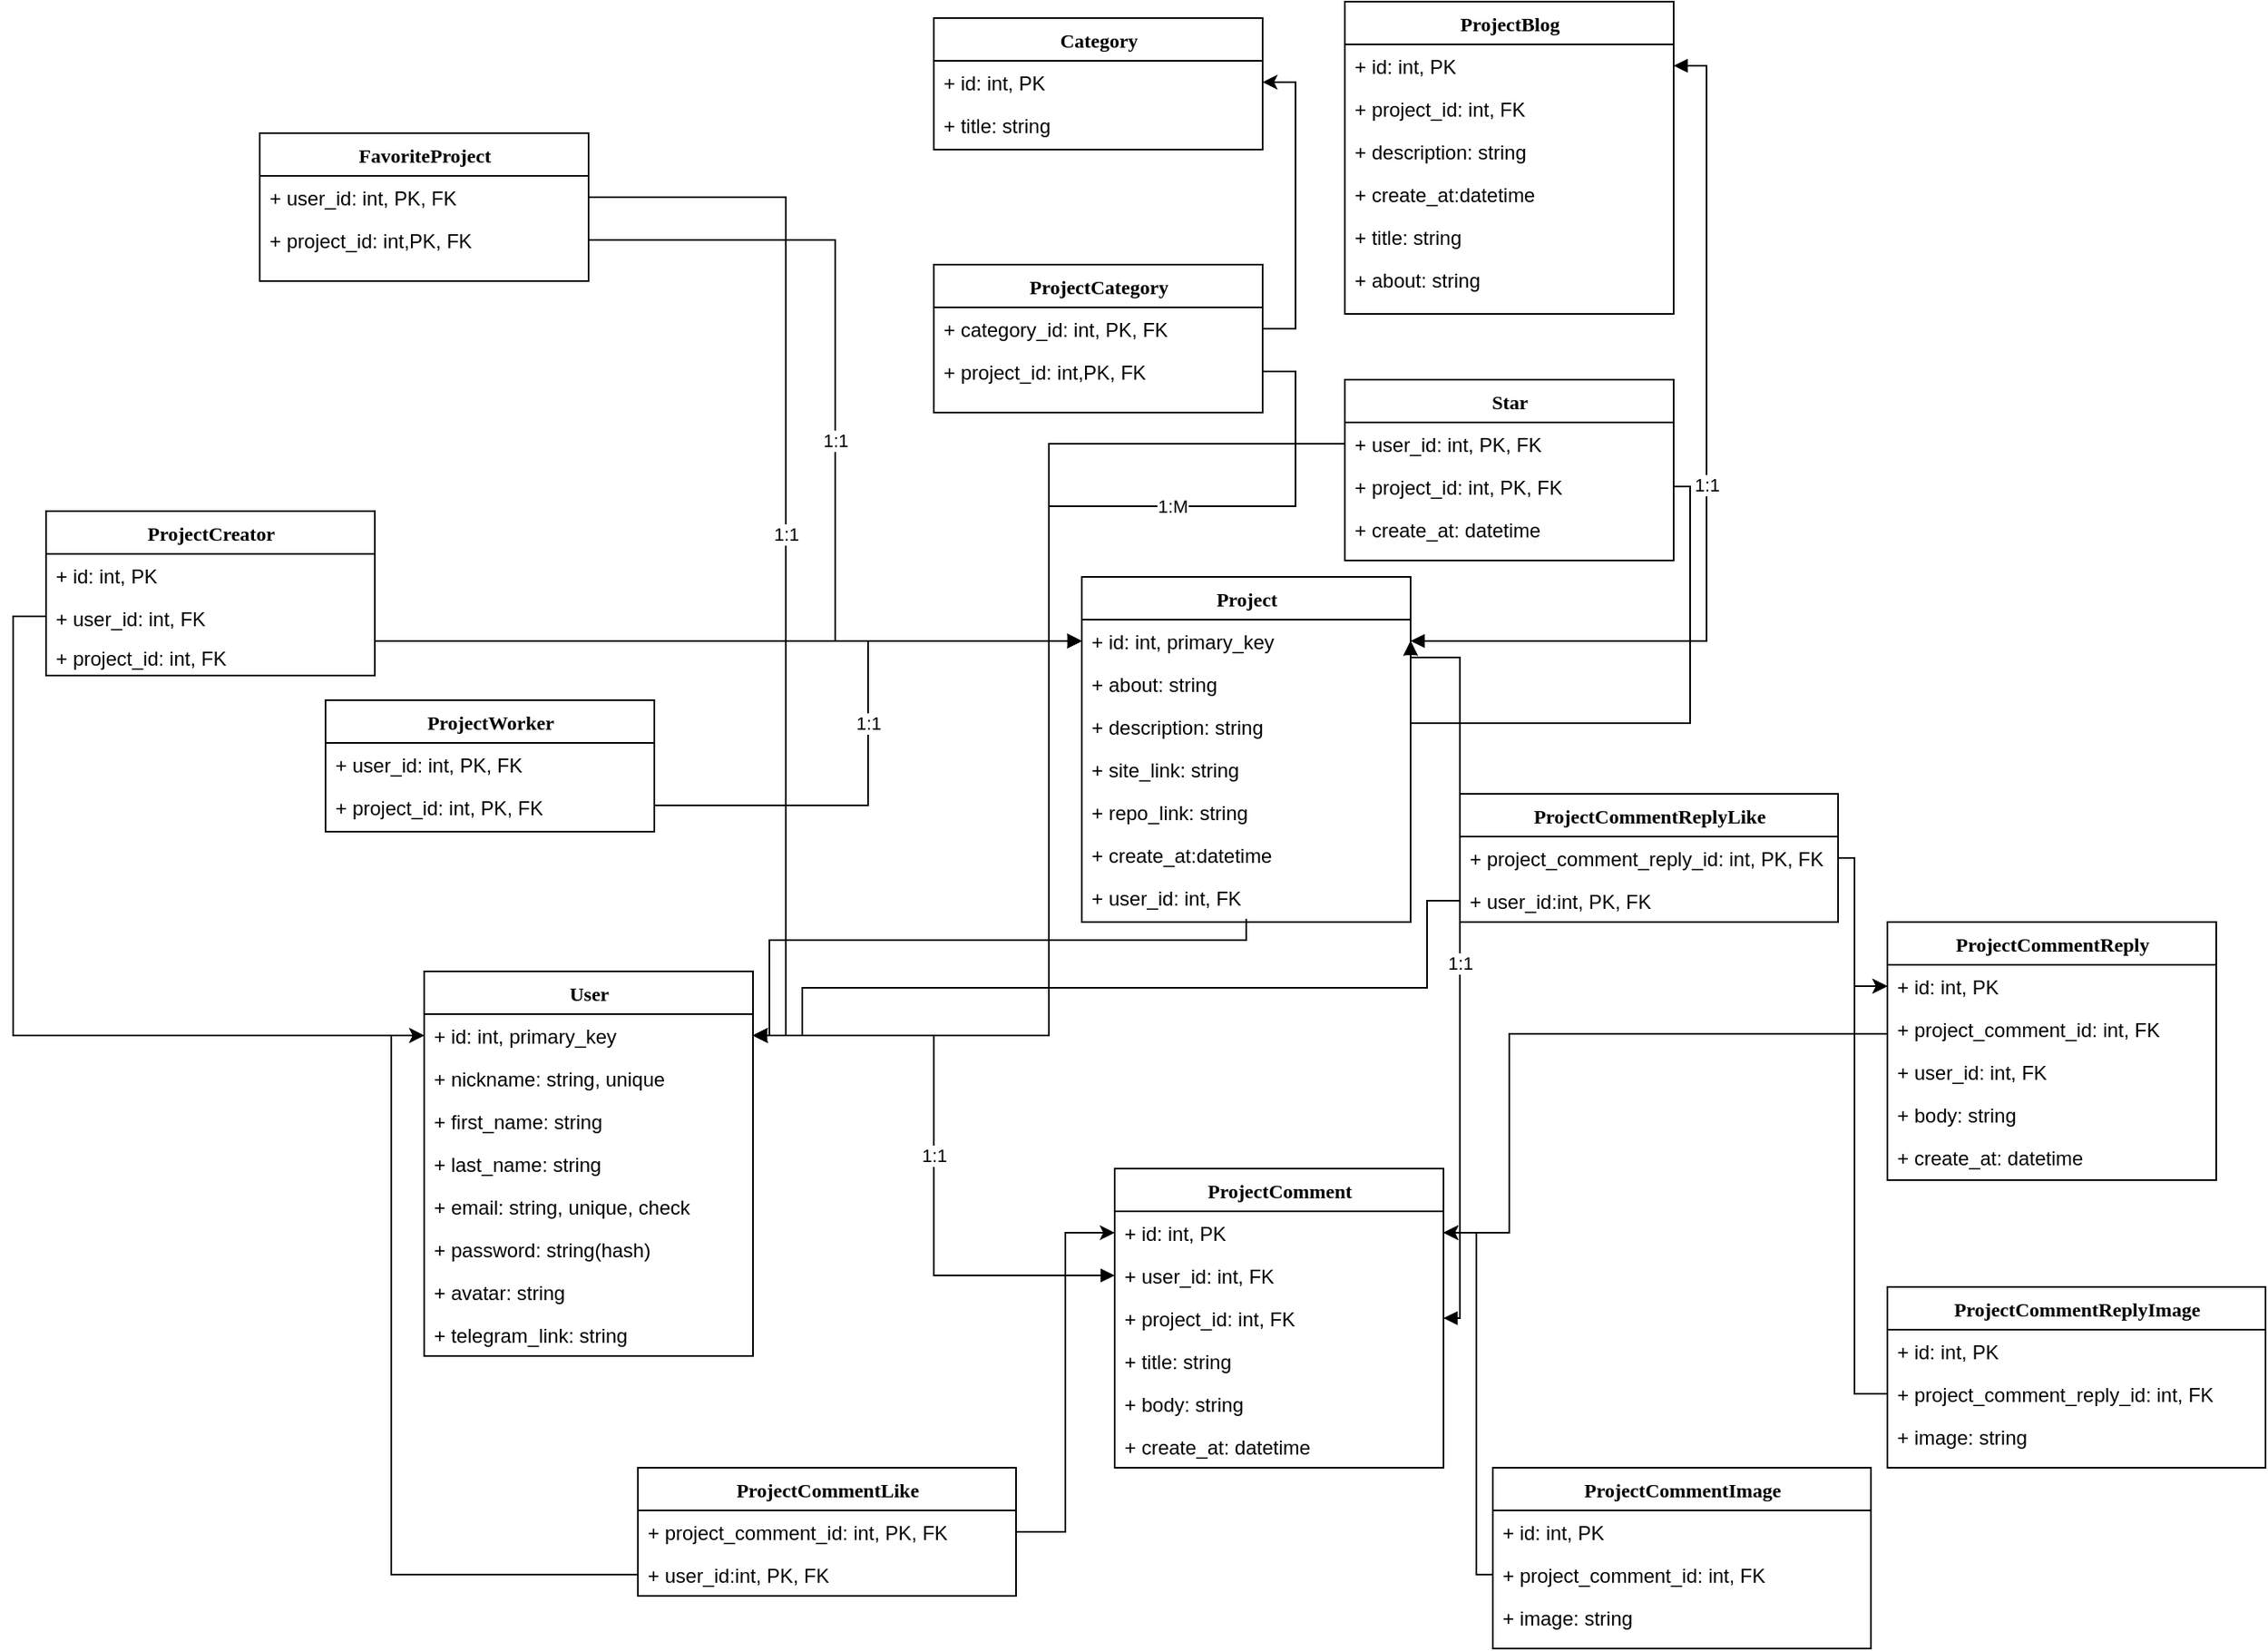 <mxfile version="14.8.2" type="device"><diagram name="Page-1" id="9f46799a-70d6-7492-0946-bef42562c5a5"><mxGraphModel dx="1398" dy="1524" grid="1" gridSize="10" guides="1" tooltips="1" connect="1" arrows="1" fold="1" page="1" pageScale="1" pageWidth="1100" pageHeight="850" background="none" math="0" shadow="0"><root><mxCell id="0"/><mxCell id="1" parent="0"/><mxCell id="78961159f06e98e8-17" value="User&lt;br&gt;" style="swimlane;html=1;fontStyle=1;align=center;verticalAlign=top;childLayout=stackLayout;horizontal=1;startSize=26;horizontalStack=0;resizeParent=1;resizeLast=0;collapsible=1;marginBottom=0;swimlaneFillColor=#ffffff;rounded=0;shadow=0;comic=0;labelBackgroundColor=none;strokeWidth=1;fillColor=none;fontFamily=Verdana;fontSize=12" parent="1" vertex="1"><mxGeometry x="350" y="270" width="200" height="234" as="geometry"/></mxCell><mxCell id="78961159f06e98e8-21" value="+ id: int, primary_key" style="text;html=1;strokeColor=none;fillColor=none;align=left;verticalAlign=top;spacingLeft=4;spacingRight=4;whiteSpace=wrap;overflow=hidden;rotatable=0;points=[[0,0.5],[1,0.5]];portConstraint=eastwest;" parent="78961159f06e98e8-17" vertex="1"><mxGeometry y="26" width="200" height="26" as="geometry"/></mxCell><mxCell id="78961159f06e98e8-23" value="+ nickname: string, unique" style="text;html=1;strokeColor=none;fillColor=none;align=left;verticalAlign=top;spacingLeft=4;spacingRight=4;whiteSpace=wrap;overflow=hidden;rotatable=0;points=[[0,0.5],[1,0.5]];portConstraint=eastwest;" parent="78961159f06e98e8-17" vertex="1"><mxGeometry y="52" width="200" height="26" as="geometry"/></mxCell><mxCell id="78961159f06e98e8-25" value="+ first_name: string" style="text;html=1;strokeColor=none;fillColor=none;align=left;verticalAlign=top;spacingLeft=4;spacingRight=4;whiteSpace=wrap;overflow=hidden;rotatable=0;points=[[0,0.5],[1,0.5]];portConstraint=eastwest;" parent="78961159f06e98e8-17" vertex="1"><mxGeometry y="78" width="200" height="26" as="geometry"/></mxCell><mxCell id="78961159f06e98e8-26" value="+ last_name: string" style="text;html=1;strokeColor=none;fillColor=none;align=left;verticalAlign=top;spacingLeft=4;spacingRight=4;whiteSpace=wrap;overflow=hidden;rotatable=0;points=[[0,0.5],[1,0.5]];portConstraint=eastwest;" parent="78961159f06e98e8-17" vertex="1"><mxGeometry y="104" width="200" height="26" as="geometry"/></mxCell><mxCell id="78961159f06e98e8-24" value="+ email: string, unique, check" style="text;html=1;strokeColor=none;fillColor=none;align=left;verticalAlign=top;spacingLeft=4;spacingRight=4;whiteSpace=wrap;overflow=hidden;rotatable=0;points=[[0,0.5],[1,0.5]];portConstraint=eastwest;" parent="78961159f06e98e8-17" vertex="1"><mxGeometry y="130" width="200" height="26" as="geometry"/></mxCell><mxCell id="Qa-GE9aKJH_OIS54Ft_t-2" value="+ password: string(hash)" style="text;html=1;strokeColor=none;fillColor=none;align=left;verticalAlign=top;spacingLeft=4;spacingRight=4;whiteSpace=wrap;overflow=hidden;rotatable=0;points=[[0,0.5],[1,0.5]];portConstraint=eastwest;" parent="78961159f06e98e8-17" vertex="1"><mxGeometry y="156" width="200" height="26" as="geometry"/></mxCell><mxCell id="Qa-GE9aKJH_OIS54Ft_t-4" value="+ avatar: string" style="text;html=1;strokeColor=none;fillColor=none;align=left;verticalAlign=top;spacingLeft=4;spacingRight=4;whiteSpace=wrap;overflow=hidden;rotatable=0;points=[[0,0.5],[1,0.5]];portConstraint=eastwest;" parent="78961159f06e98e8-17" vertex="1"><mxGeometry y="182" width="200" height="26" as="geometry"/></mxCell><mxCell id="yFgVtzUX4ZmtwdnF08Um-62" value="+ telegram_link: string" style="text;html=1;strokeColor=none;fillColor=none;align=left;verticalAlign=top;spacingLeft=4;spacingRight=4;whiteSpace=wrap;overflow=hidden;rotatable=0;points=[[0,0.5],[1,0.5]];portConstraint=eastwest;" vertex="1" parent="78961159f06e98e8-17"><mxGeometry y="208" width="200" height="26" as="geometry"/></mxCell><mxCell id="78961159f06e98e8-30" value="ProjectWorker" style="swimlane;html=1;fontStyle=1;align=center;verticalAlign=top;childLayout=stackLayout;horizontal=1;startSize=26;horizontalStack=0;resizeParent=1;resizeLast=0;collapsible=1;marginBottom=0;swimlaneFillColor=#ffffff;rounded=0;shadow=0;comic=0;labelBackgroundColor=none;strokeWidth=1;fillColor=none;fontFamily=Verdana;fontSize=12" parent="1" vertex="1"><mxGeometry x="290" y="105" width="200" height="80" as="geometry"/></mxCell><mxCell id="78961159f06e98e8-34" value="&lt;div&gt;+ user_id: int, PK, FK&lt;/div&gt;" style="text;html=1;strokeColor=none;fillColor=none;align=left;verticalAlign=top;spacingLeft=4;spacingRight=4;whiteSpace=wrap;overflow=hidden;rotatable=0;points=[[0,0.5],[1,0.5]];portConstraint=eastwest;" parent="78961159f06e98e8-30" vertex="1"><mxGeometry y="26" width="200" height="26" as="geometry"/></mxCell><mxCell id="78961159f06e98e8-32" value="+ project_id: int, PK, FK" style="text;html=1;strokeColor=none;fillColor=none;align=left;verticalAlign=top;spacingLeft=4;spacingRight=4;whiteSpace=wrap;overflow=hidden;rotatable=0;points=[[0,0.5],[1,0.5]];portConstraint=eastwest;" parent="78961159f06e98e8-30" vertex="1"><mxGeometry y="52" width="200" height="24" as="geometry"/></mxCell><mxCell id="78961159f06e98e8-43" value="Project" style="swimlane;html=1;fontStyle=1;align=center;verticalAlign=top;childLayout=stackLayout;horizontal=1;startSize=26;horizontalStack=0;resizeParent=1;resizeLast=0;collapsible=1;marginBottom=0;swimlaneFillColor=#ffffff;rounded=0;shadow=0;comic=0;labelBackgroundColor=none;strokeWidth=1;fillColor=none;fontFamily=Verdana;fontSize=12" parent="1" vertex="1"><mxGeometry x="750" y="30" width="200" height="210" as="geometry"/></mxCell><mxCell id="78961159f06e98e8-44" value="+ id: int, primary_key&lt;br&gt;" style="text;html=1;strokeColor=none;fillColor=none;align=left;verticalAlign=top;spacingLeft=4;spacingRight=4;whiteSpace=wrap;overflow=hidden;rotatable=0;points=[[0,0.5],[1,0.5]];portConstraint=eastwest;" parent="78961159f06e98e8-43" vertex="1"><mxGeometry y="26" width="200" height="26" as="geometry"/></mxCell><mxCell id="Qa-GE9aKJH_OIS54Ft_t-28" value="+ about: string" style="text;html=1;strokeColor=none;fillColor=none;align=left;verticalAlign=top;spacingLeft=4;spacingRight=4;whiteSpace=wrap;overflow=hidden;rotatable=0;points=[[0,0.5],[1,0.5]];portConstraint=eastwest;" parent="78961159f06e98e8-43" vertex="1"><mxGeometry y="52" width="200" height="26" as="geometry"/></mxCell><mxCell id="Qa-GE9aKJH_OIS54Ft_t-29" value="+ description: string" style="text;html=1;strokeColor=none;fillColor=none;align=left;verticalAlign=top;spacingLeft=4;spacingRight=4;whiteSpace=wrap;overflow=hidden;rotatable=0;points=[[0,0.5],[1,0.5]];portConstraint=eastwest;" parent="78961159f06e98e8-43" vertex="1"><mxGeometry y="78" width="200" height="26" as="geometry"/></mxCell><mxCell id="Qa-GE9aKJH_OIS54Ft_t-30" value="+ site_link: string" style="text;html=1;strokeColor=none;fillColor=none;align=left;verticalAlign=top;spacingLeft=4;spacingRight=4;whiteSpace=wrap;overflow=hidden;rotatable=0;points=[[0,0.5],[1,0.5]];portConstraint=eastwest;" parent="78961159f06e98e8-43" vertex="1"><mxGeometry y="104" width="200" height="26" as="geometry"/></mxCell><mxCell id="Qa-GE9aKJH_OIS54Ft_t-31" value="+ repo_link: string" style="text;html=1;strokeColor=none;fillColor=none;align=left;verticalAlign=top;spacingLeft=4;spacingRight=4;whiteSpace=wrap;overflow=hidden;rotatable=0;points=[[0,0.5],[1,0.5]];portConstraint=eastwest;" parent="78961159f06e98e8-43" vertex="1"><mxGeometry y="130" width="200" height="26" as="geometry"/></mxCell><mxCell id="yFgVtzUX4ZmtwdnF08Um-3" value="+ create_at:datetime" style="text;html=1;strokeColor=none;fillColor=none;align=left;verticalAlign=top;spacingLeft=4;spacingRight=4;whiteSpace=wrap;overflow=hidden;rotatable=0;points=[[0,0.5],[1,0.5]];portConstraint=eastwest;" vertex="1" parent="78961159f06e98e8-43"><mxGeometry y="156" width="200" height="26" as="geometry"/></mxCell><mxCell id="yFgVtzUX4ZmtwdnF08Um-54" value="+ user_id: int, FK" style="text;html=1;strokeColor=none;fillColor=none;align=left;verticalAlign=top;spacingLeft=4;spacingRight=4;whiteSpace=wrap;overflow=hidden;rotatable=0;points=[[0,0.5],[1,0.5]];portConstraint=eastwest;" vertex="1" parent="78961159f06e98e8-43"><mxGeometry y="182" width="200" height="26" as="geometry"/></mxCell><mxCell id="Qa-GE9aKJH_OIS54Ft_t-15" value="&lt;div&gt;1:1&lt;/div&gt;" style="edgeStyle=orthogonalEdgeStyle;rounded=0;orthogonalLoop=1;jettySize=auto;html=1;entryX=0;entryY=0.5;entryDx=0;entryDy=0;endArrow=block;endFill=1;" parent="1" source="78961159f06e98e8-32" target="78961159f06e98e8-44" edge="1"><mxGeometry relative="1" as="geometry"/></mxCell><mxCell id="Qa-GE9aKJH_OIS54Ft_t-22" value="ProjectCategory" style="swimlane;html=1;fontStyle=1;align=center;verticalAlign=top;childLayout=stackLayout;horizontal=1;startSize=26;horizontalStack=0;resizeParent=1;resizeLast=0;collapsible=1;marginBottom=0;swimlaneFillColor=#ffffff;rounded=0;shadow=0;comic=0;labelBackgroundColor=none;strokeWidth=1;fillColor=none;fontFamily=Verdana;fontSize=12" parent="1" vertex="1"><mxGeometry x="660" y="-160" width="200" height="90" as="geometry"/></mxCell><mxCell id="Qa-GE9aKJH_OIS54Ft_t-24" value="+ category_id: int, PK, FK" style="text;html=1;strokeColor=none;fillColor=none;align=left;verticalAlign=top;spacingLeft=4;spacingRight=4;whiteSpace=wrap;overflow=hidden;rotatable=0;points=[[0,0.5],[1,0.5]];portConstraint=eastwest;" parent="Qa-GE9aKJH_OIS54Ft_t-22" vertex="1"><mxGeometry y="26" width="200" height="26" as="geometry"/></mxCell><mxCell id="Qa-GE9aKJH_OIS54Ft_t-25" value="+ project_id: int,PK, FK" style="text;html=1;strokeColor=none;fillColor=none;align=left;verticalAlign=top;spacingLeft=4;spacingRight=4;whiteSpace=wrap;overflow=hidden;rotatable=0;points=[[0,0.5],[1,0.5]];portConstraint=eastwest;" parent="Qa-GE9aKJH_OIS54Ft_t-22" vertex="1"><mxGeometry y="52" width="200" height="26" as="geometry"/></mxCell><mxCell id="Qa-GE9aKJH_OIS54Ft_t-27" value="1:M" style="edgeStyle=orthogonalEdgeStyle;rounded=0;orthogonalLoop=1;jettySize=auto;html=1;entryX=0;entryY=0.5;entryDx=0;entryDy=0;endArrow=block;endFill=1;" parent="1" source="Qa-GE9aKJH_OIS54Ft_t-25" target="78961159f06e98e8-44" edge="1"><mxGeometry relative="1" as="geometry"/></mxCell><mxCell id="Qa-GE9aKJH_OIS54Ft_t-33" value="ProjectBlog" style="swimlane;html=1;fontStyle=1;align=center;verticalAlign=top;childLayout=stackLayout;horizontal=1;startSize=26;horizontalStack=0;resizeParent=1;resizeLast=0;collapsible=1;marginBottom=0;swimlaneFillColor=#ffffff;rounded=0;shadow=0;comic=0;labelBackgroundColor=none;strokeWidth=1;fillColor=none;fontFamily=Verdana;fontSize=12" parent="1" vertex="1"><mxGeometry x="910" y="-320" width="200" height="190" as="geometry"/></mxCell><mxCell id="Qa-GE9aKJH_OIS54Ft_t-34" value="+ id: int, PK" style="text;html=1;strokeColor=none;fillColor=none;align=left;verticalAlign=top;spacingLeft=4;spacingRight=4;whiteSpace=wrap;overflow=hidden;rotatable=0;points=[[0,0.5],[1,0.5]];portConstraint=eastwest;" parent="Qa-GE9aKJH_OIS54Ft_t-33" vertex="1"><mxGeometry y="26" width="200" height="26" as="geometry"/></mxCell><mxCell id="Qa-GE9aKJH_OIS54Ft_t-39" value="+ project_id: int, FK" style="text;html=1;strokeColor=none;fillColor=none;align=left;verticalAlign=top;spacingLeft=4;spacingRight=4;whiteSpace=wrap;overflow=hidden;rotatable=0;points=[[0,0.5],[1,0.5]];portConstraint=eastwest;" parent="Qa-GE9aKJH_OIS54Ft_t-33" vertex="1"><mxGeometry y="52" width="200" height="26" as="geometry"/></mxCell><mxCell id="yFgVtzUX4ZmtwdnF08Um-18" value="+ description: string" style="text;html=1;strokeColor=none;fillColor=none;align=left;verticalAlign=top;spacingLeft=4;spacingRight=4;whiteSpace=wrap;overflow=hidden;rotatable=0;points=[[0,0.5],[1,0.5]];portConstraint=eastwest;" vertex="1" parent="Qa-GE9aKJH_OIS54Ft_t-33"><mxGeometry y="78" width="200" height="26" as="geometry"/></mxCell><mxCell id="yFgVtzUX4ZmtwdnF08Um-19" value="+ create_at:datetime" style="text;html=1;strokeColor=none;fillColor=none;align=left;verticalAlign=top;spacingLeft=4;spacingRight=4;whiteSpace=wrap;overflow=hidden;rotatable=0;points=[[0,0.5],[1,0.5]];portConstraint=eastwest;" vertex="1" parent="Qa-GE9aKJH_OIS54Ft_t-33"><mxGeometry y="104" width="200" height="26" as="geometry"/></mxCell><mxCell id="yFgVtzUX4ZmtwdnF08Um-52" value="+ title: string" style="text;html=1;strokeColor=none;fillColor=none;align=left;verticalAlign=top;spacingLeft=4;spacingRight=4;whiteSpace=wrap;overflow=hidden;rotatable=0;points=[[0,0.5],[1,0.5]];portConstraint=eastwest;" vertex="1" parent="Qa-GE9aKJH_OIS54Ft_t-33"><mxGeometry y="130" width="200" height="26" as="geometry"/></mxCell><mxCell id="yFgVtzUX4ZmtwdnF08Um-53" value="+ about: string" style="text;html=1;strokeColor=none;fillColor=none;align=left;verticalAlign=top;spacingLeft=4;spacingRight=4;whiteSpace=wrap;overflow=hidden;rotatable=0;points=[[0,0.5],[1,0.5]];portConstraint=eastwest;" vertex="1" parent="Qa-GE9aKJH_OIS54Ft_t-33"><mxGeometry y="156" width="200" height="26" as="geometry"/></mxCell><mxCell id="Qa-GE9aKJH_OIS54Ft_t-38" value="1:1" style="edgeStyle=orthogonalEdgeStyle;rounded=0;orthogonalLoop=1;jettySize=auto;html=1;endArrow=block;endFill=1;entryX=1;entryY=0.5;entryDx=0;entryDy=0;startArrow=block;startFill=1;" parent="1" source="78961159f06e98e8-44" target="Qa-GE9aKJH_OIS54Ft_t-34" edge="1"><mxGeometry relative="1" as="geometry"/></mxCell><mxCell id="Qa-GE9aKJH_OIS54Ft_t-41" value="FavoriteProject" style="swimlane;html=1;fontStyle=1;align=center;verticalAlign=top;childLayout=stackLayout;horizontal=1;startSize=26;horizontalStack=0;resizeParent=1;resizeLast=0;collapsible=1;marginBottom=0;swimlaneFillColor=#ffffff;rounded=0;shadow=0;comic=0;labelBackgroundColor=none;strokeWidth=1;fillColor=none;fontFamily=Verdana;fontSize=12" parent="1" vertex="1"><mxGeometry x="250" y="-240" width="200" height="90" as="geometry"/></mxCell><mxCell id="Qa-GE9aKJH_OIS54Ft_t-42" value="&lt;div&gt;+ user_id: int, PK, FK&lt;br&gt;&lt;/div&gt;" style="text;html=1;strokeColor=none;fillColor=none;align=left;verticalAlign=top;spacingLeft=4;spacingRight=4;whiteSpace=wrap;overflow=hidden;rotatable=0;points=[[0,0.5],[1,0.5]];portConstraint=eastwest;" parent="Qa-GE9aKJH_OIS54Ft_t-41" vertex="1"><mxGeometry y="26" width="200" height="26" as="geometry"/></mxCell><mxCell id="yFgVtzUX4ZmtwdnF08Um-1" value="+ project_id: int,PK, FK" style="text;html=1;strokeColor=none;fillColor=none;align=left;verticalAlign=top;spacingLeft=4;spacingRight=4;whiteSpace=wrap;overflow=hidden;rotatable=0;points=[[0,0.5],[1,0.5]];portConstraint=eastwest;" vertex="1" parent="Qa-GE9aKJH_OIS54Ft_t-41"><mxGeometry y="52" width="200" height="26" as="geometry"/></mxCell><mxCell id="Qa-GE9aKJH_OIS54Ft_t-46" value="1:1" style="edgeStyle=orthogonalEdgeStyle;rounded=0;orthogonalLoop=1;jettySize=auto;html=1;entryX=0;entryY=0.5;entryDx=0;entryDy=0;startArrow=none;startFill=0;endArrow=block;endFill=1;exitX=1;exitY=0.5;exitDx=0;exitDy=0;" parent="1" source="yFgVtzUX4ZmtwdnF08Um-1" target="78961159f06e98e8-44" edge="1"><mxGeometry relative="1" as="geometry"/></mxCell><mxCell id="Qa-GE9aKJH_OIS54Ft_t-51" value="ProjectComment" style="swimlane;html=1;fontStyle=1;align=center;verticalAlign=top;childLayout=stackLayout;horizontal=1;startSize=26;horizontalStack=0;resizeParent=1;resizeLast=0;collapsible=1;marginBottom=0;swimlaneFillColor=#ffffff;rounded=0;shadow=0;comic=0;labelBackgroundColor=none;strokeWidth=1;fillColor=none;fontFamily=Verdana;fontSize=12" parent="1" vertex="1"><mxGeometry x="770" y="390" width="200" height="182" as="geometry"/></mxCell><mxCell id="Qa-GE9aKJH_OIS54Ft_t-52" value="+ id: int, PK" style="text;html=1;strokeColor=none;fillColor=none;align=left;verticalAlign=top;spacingLeft=4;spacingRight=4;whiteSpace=wrap;overflow=hidden;rotatable=0;points=[[0,0.5],[1,0.5]];portConstraint=eastwest;" parent="Qa-GE9aKJH_OIS54Ft_t-51" vertex="1"><mxGeometry y="26" width="200" height="26" as="geometry"/></mxCell><mxCell id="Qa-GE9aKJH_OIS54Ft_t-53" value="+ user_id: int, FK" style="text;html=1;strokeColor=none;fillColor=none;align=left;verticalAlign=top;spacingLeft=4;spacingRight=4;whiteSpace=wrap;overflow=hidden;rotatable=0;points=[[0,0.5],[1,0.5]];portConstraint=eastwest;" parent="Qa-GE9aKJH_OIS54Ft_t-51" vertex="1"><mxGeometry y="52" width="200" height="26" as="geometry"/></mxCell><mxCell id="Qa-GE9aKJH_OIS54Ft_t-59" value="+ project_id: int, FK" style="text;html=1;strokeColor=none;fillColor=none;align=left;verticalAlign=top;spacingLeft=4;spacingRight=4;whiteSpace=wrap;overflow=hidden;rotatable=0;points=[[0,0.5],[1,0.5]];portConstraint=eastwest;" parent="Qa-GE9aKJH_OIS54Ft_t-51" vertex="1"><mxGeometry y="78" width="200" height="26" as="geometry"/></mxCell><mxCell id="yFgVtzUX4ZmtwdnF08Um-4" value="+ title: string" style="text;html=1;strokeColor=none;fillColor=none;align=left;verticalAlign=top;spacingLeft=4;spacingRight=4;whiteSpace=wrap;overflow=hidden;rotatable=0;points=[[0,0.5],[1,0.5]];portConstraint=eastwest;" vertex="1" parent="Qa-GE9aKJH_OIS54Ft_t-51"><mxGeometry y="104" width="200" height="26" as="geometry"/></mxCell><mxCell id="yFgVtzUX4ZmtwdnF08Um-5" value="+ body: string" style="text;html=1;strokeColor=none;fillColor=none;align=left;verticalAlign=top;spacingLeft=4;spacingRight=4;whiteSpace=wrap;overflow=hidden;rotatable=0;points=[[0,0.5],[1,0.5]];portConstraint=eastwest;" vertex="1" parent="Qa-GE9aKJH_OIS54Ft_t-51"><mxGeometry y="130" width="200" height="26" as="geometry"/></mxCell><mxCell id="yFgVtzUX4ZmtwdnF08Um-20" value="+ create_at: datetime" style="text;html=1;strokeColor=none;fillColor=none;align=left;verticalAlign=top;spacingLeft=4;spacingRight=4;whiteSpace=wrap;overflow=hidden;rotatable=0;points=[[0,0.5],[1,0.5]];portConstraint=eastwest;" vertex="1" parent="Qa-GE9aKJH_OIS54Ft_t-51"><mxGeometry y="156" width="200" height="26" as="geometry"/></mxCell><mxCell id="Qa-GE9aKJH_OIS54Ft_t-54" value="1:1" style="edgeStyle=orthogonalEdgeStyle;rounded=0;orthogonalLoop=1;jettySize=auto;html=1;entryX=0;entryY=0.5;entryDx=0;entryDy=0;startArrow=block;startFill=1;endArrow=block;endFill=1;" parent="1" source="78961159f06e98e8-21" target="Qa-GE9aKJH_OIS54Ft_t-53" edge="1"><mxGeometry relative="1" as="geometry"/></mxCell><mxCell id="Qa-GE9aKJH_OIS54Ft_t-58" value="1:1" style="edgeStyle=orthogonalEdgeStyle;rounded=0;orthogonalLoop=1;jettySize=auto;html=1;entryX=1;entryY=0.5;entryDx=0;entryDy=0;startArrow=block;startFill=1;endArrow=block;endFill=1;exitX=1;exitY=0.5;exitDx=0;exitDy=0;" parent="1" source="78961159f06e98e8-44" target="Qa-GE9aKJH_OIS54Ft_t-59" edge="1"><mxGeometry relative="1" as="geometry"><mxPoint x="1030" y="160" as="sourcePoint"/><Array as="points"><mxPoint x="980" y="79"/><mxPoint x="980" y="481"/></Array></mxGeometry></mxCell><mxCell id="yFgVtzUX4ZmtwdnF08Um-2" value="1:1" style="edgeStyle=orthogonalEdgeStyle;rounded=0;orthogonalLoop=1;jettySize=auto;html=1;entryX=1;entryY=0.5;entryDx=0;entryDy=0;startArrow=none;startFill=0;endArrow=block;endFill=1;exitX=1;exitY=0.5;exitDx=0;exitDy=0;" edge="1" parent="1" source="Qa-GE9aKJH_OIS54Ft_t-42" target="78961159f06e98e8-21"><mxGeometry relative="1" as="geometry"><mxPoint x="410" y="-185" as="sourcePoint"/><mxPoint x="830" y="209" as="targetPoint"/></mxGeometry></mxCell><mxCell id="yFgVtzUX4ZmtwdnF08Um-7" value="Category" style="swimlane;html=1;fontStyle=1;align=center;verticalAlign=top;childLayout=stackLayout;horizontal=1;startSize=26;horizontalStack=0;resizeParent=1;resizeLast=0;collapsible=1;marginBottom=0;swimlaneFillColor=#ffffff;rounded=0;shadow=0;comic=0;labelBackgroundColor=none;strokeWidth=1;fillColor=none;fontFamily=Verdana;fontSize=12" vertex="1" parent="1"><mxGeometry x="660" y="-310" width="200" height="80" as="geometry"/></mxCell><mxCell id="yFgVtzUX4ZmtwdnF08Um-8" value="+ id: int, PK " style="text;html=1;strokeColor=none;fillColor=none;align=left;verticalAlign=top;spacingLeft=4;spacingRight=4;whiteSpace=wrap;overflow=hidden;rotatable=0;points=[[0,0.5],[1,0.5]];portConstraint=eastwest;" vertex="1" parent="yFgVtzUX4ZmtwdnF08Um-7"><mxGeometry y="26" width="200" height="26" as="geometry"/></mxCell><mxCell id="yFgVtzUX4ZmtwdnF08Um-9" value="+ title: string" style="text;html=1;strokeColor=none;fillColor=none;align=left;verticalAlign=top;spacingLeft=4;spacingRight=4;whiteSpace=wrap;overflow=hidden;rotatable=0;points=[[0,0.5],[1,0.5]];portConstraint=eastwest;" vertex="1" parent="yFgVtzUX4ZmtwdnF08Um-7"><mxGeometry y="52" width="200" height="26" as="geometry"/></mxCell><mxCell id="yFgVtzUX4ZmtwdnF08Um-10" style="edgeStyle=orthogonalEdgeStyle;rounded=0;orthogonalLoop=1;jettySize=auto;html=1;" edge="1" parent="1" source="Qa-GE9aKJH_OIS54Ft_t-24" target="yFgVtzUX4ZmtwdnF08Um-8"><mxGeometry relative="1" as="geometry"><Array as="points"><mxPoint x="880" y="-121"/><mxPoint x="880" y="-271"/></Array></mxGeometry></mxCell><mxCell id="yFgVtzUX4ZmtwdnF08Um-11" value="Star" style="swimlane;html=1;fontStyle=1;align=center;verticalAlign=top;childLayout=stackLayout;horizontal=1;startSize=26;horizontalStack=0;resizeParent=1;resizeLast=0;collapsible=1;marginBottom=0;swimlaneFillColor=#ffffff;rounded=0;shadow=0;comic=0;labelBackgroundColor=none;strokeWidth=1;fillColor=none;fontFamily=Verdana;fontSize=12" vertex="1" parent="1"><mxGeometry x="910" y="-90" width="200" height="110" as="geometry"/></mxCell><mxCell id="yFgVtzUX4ZmtwdnF08Um-12" value="+ user_id: int, PK, FK " style="text;html=1;strokeColor=none;fillColor=none;align=left;verticalAlign=top;spacingLeft=4;spacingRight=4;whiteSpace=wrap;overflow=hidden;rotatable=0;points=[[0,0.5],[1,0.5]];portConstraint=eastwest;" vertex="1" parent="yFgVtzUX4ZmtwdnF08Um-11"><mxGeometry y="26" width="200" height="26" as="geometry"/></mxCell><mxCell id="yFgVtzUX4ZmtwdnF08Um-13" value="+ project_id: int, PK, FK" style="text;html=1;strokeColor=none;fillColor=none;align=left;verticalAlign=top;spacingLeft=4;spacingRight=4;whiteSpace=wrap;overflow=hidden;rotatable=0;points=[[0,0.5],[1,0.5]];portConstraint=eastwest;" vertex="1" parent="yFgVtzUX4ZmtwdnF08Um-11"><mxGeometry y="52" width="200" height="26" as="geometry"/></mxCell><mxCell id="yFgVtzUX4ZmtwdnF08Um-15" value="+ create_at: datetime" style="text;html=1;strokeColor=none;fillColor=none;align=left;verticalAlign=top;spacingLeft=4;spacingRight=4;whiteSpace=wrap;overflow=hidden;rotatable=0;points=[[0,0.5],[1,0.5]];portConstraint=eastwest;" vertex="1" parent="yFgVtzUX4ZmtwdnF08Um-11"><mxGeometry y="78" width="200" height="26" as="geometry"/></mxCell><mxCell id="yFgVtzUX4ZmtwdnF08Um-16" style="edgeStyle=orthogonalEdgeStyle;rounded=0;orthogonalLoop=1;jettySize=auto;html=1;entryX=1;entryY=0.5;entryDx=0;entryDy=0;" edge="1" parent="1" source="yFgVtzUX4ZmtwdnF08Um-13" target="78961159f06e98e8-44"><mxGeometry relative="1" as="geometry"><Array as="points"><mxPoint x="1120" y="-25"/><mxPoint x="1120" y="119"/></Array></mxGeometry></mxCell><mxCell id="yFgVtzUX4ZmtwdnF08Um-17" style="edgeStyle=orthogonalEdgeStyle;rounded=0;orthogonalLoop=1;jettySize=auto;html=1;entryX=1;entryY=0.5;entryDx=0;entryDy=0;" edge="1" parent="1" source="yFgVtzUX4ZmtwdnF08Um-12" target="78961159f06e98e8-21"><mxGeometry relative="1" as="geometry"/></mxCell><mxCell id="yFgVtzUX4ZmtwdnF08Um-21" value="ProjectCommentReply" style="swimlane;html=1;fontStyle=1;align=center;verticalAlign=top;childLayout=stackLayout;horizontal=1;startSize=26;horizontalStack=0;resizeParent=1;resizeLast=0;collapsible=1;marginBottom=0;swimlaneFillColor=#ffffff;rounded=0;shadow=0;comic=0;labelBackgroundColor=none;strokeWidth=1;fillColor=none;fontFamily=Verdana;fontSize=12" vertex="1" parent="1"><mxGeometry x="1240" y="240" width="200" height="157" as="geometry"/></mxCell><mxCell id="yFgVtzUX4ZmtwdnF08Um-22" value="+ id: int, PK" style="text;html=1;strokeColor=none;fillColor=none;align=left;verticalAlign=top;spacingLeft=4;spacingRight=4;whiteSpace=wrap;overflow=hidden;rotatable=0;points=[[0,0.5],[1,0.5]];portConstraint=eastwest;" vertex="1" parent="yFgVtzUX4ZmtwdnF08Um-21"><mxGeometry y="26" width="200" height="26" as="geometry"/></mxCell><mxCell id="yFgVtzUX4ZmtwdnF08Um-23" value="+ project_comment_id: int, FK" style="text;html=1;strokeColor=none;fillColor=none;align=left;verticalAlign=top;spacingLeft=4;spacingRight=4;whiteSpace=wrap;overflow=hidden;rotatable=0;points=[[0,0.5],[1,0.5]];portConstraint=eastwest;" vertex="1" parent="yFgVtzUX4ZmtwdnF08Um-21"><mxGeometry y="52" width="200" height="26" as="geometry"/></mxCell><mxCell id="yFgVtzUX4ZmtwdnF08Um-24" value="+ user_id: int, FK" style="text;html=1;strokeColor=none;fillColor=none;align=left;verticalAlign=top;spacingLeft=4;spacingRight=4;whiteSpace=wrap;overflow=hidden;rotatable=0;points=[[0,0.5],[1,0.5]];portConstraint=eastwest;" vertex="1" parent="yFgVtzUX4ZmtwdnF08Um-21"><mxGeometry y="78" width="200" height="26" as="geometry"/></mxCell><mxCell id="yFgVtzUX4ZmtwdnF08Um-26" value="+ body: string" style="text;html=1;strokeColor=none;fillColor=none;align=left;verticalAlign=top;spacingLeft=4;spacingRight=4;whiteSpace=wrap;overflow=hidden;rotatable=0;points=[[0,0.5],[1,0.5]];portConstraint=eastwest;" vertex="1" parent="yFgVtzUX4ZmtwdnF08Um-21"><mxGeometry y="104" width="200" height="26" as="geometry"/></mxCell><mxCell id="yFgVtzUX4ZmtwdnF08Um-27" value="+ create_at: datetime" style="text;html=1;strokeColor=none;fillColor=none;align=left;verticalAlign=top;spacingLeft=4;spacingRight=4;whiteSpace=wrap;overflow=hidden;rotatable=0;points=[[0,0.5],[1,0.5]];portConstraint=eastwest;" vertex="1" parent="yFgVtzUX4ZmtwdnF08Um-21"><mxGeometry y="130" width="200" height="26" as="geometry"/></mxCell><mxCell id="yFgVtzUX4ZmtwdnF08Um-28" style="edgeStyle=orthogonalEdgeStyle;rounded=0;orthogonalLoop=1;jettySize=auto;html=1;entryX=1;entryY=0.5;entryDx=0;entryDy=0;" edge="1" parent="1" source="yFgVtzUX4ZmtwdnF08Um-23" target="Qa-GE9aKJH_OIS54Ft_t-52"><mxGeometry relative="1" as="geometry"><Array as="points"><mxPoint x="1010" y="308"/><mxPoint x="1010" y="429"/></Array></mxGeometry></mxCell><mxCell id="yFgVtzUX4ZmtwdnF08Um-29" value="ProjectCommentReplyImage" style="swimlane;html=1;fontStyle=1;align=center;verticalAlign=top;childLayout=stackLayout;horizontal=1;startSize=26;horizontalStack=0;resizeParent=1;resizeLast=0;collapsible=1;marginBottom=0;swimlaneFillColor=#ffffff;rounded=0;shadow=0;comic=0;labelBackgroundColor=none;strokeWidth=1;fillColor=none;fontFamily=Verdana;fontSize=12" vertex="1" parent="1"><mxGeometry x="1240" y="462" width="230" height="110" as="geometry"/></mxCell><mxCell id="yFgVtzUX4ZmtwdnF08Um-30" value="+ id: int, PK" style="text;html=1;strokeColor=none;fillColor=none;align=left;verticalAlign=top;spacingLeft=4;spacingRight=4;whiteSpace=wrap;overflow=hidden;rotatable=0;points=[[0,0.5],[1,0.5]];portConstraint=eastwest;" vertex="1" parent="yFgVtzUX4ZmtwdnF08Um-29"><mxGeometry y="26" width="230" height="26" as="geometry"/></mxCell><mxCell id="yFgVtzUX4ZmtwdnF08Um-31" value="+ project_comment_reply_id: int, FK" style="text;html=1;strokeColor=none;fillColor=none;align=left;verticalAlign=top;spacingLeft=4;spacingRight=4;whiteSpace=wrap;overflow=hidden;rotatable=0;points=[[0,0.5],[1,0.5]];portConstraint=eastwest;" vertex="1" parent="yFgVtzUX4ZmtwdnF08Um-29"><mxGeometry y="52" width="230" height="26" as="geometry"/></mxCell><mxCell id="yFgVtzUX4ZmtwdnF08Um-32" value="+ image: string" style="text;html=1;strokeColor=none;fillColor=none;align=left;verticalAlign=top;spacingLeft=4;spacingRight=4;whiteSpace=wrap;overflow=hidden;rotatable=0;points=[[0,0.5],[1,0.5]];portConstraint=eastwest;" vertex="1" parent="yFgVtzUX4ZmtwdnF08Um-29"><mxGeometry y="78" width="230" height="26" as="geometry"/></mxCell><mxCell id="yFgVtzUX4ZmtwdnF08Um-35" style="edgeStyle=orthogonalEdgeStyle;rounded=0;orthogonalLoop=1;jettySize=auto;html=1;entryX=0;entryY=0.5;entryDx=0;entryDy=0;" edge="1" parent="1" source="yFgVtzUX4ZmtwdnF08Um-31" target="yFgVtzUX4ZmtwdnF08Um-22"><mxGeometry relative="1" as="geometry"/></mxCell><mxCell id="yFgVtzUX4ZmtwdnF08Um-36" value="ProjectCommentReplyLike" style="swimlane;html=1;fontStyle=1;align=center;verticalAlign=top;childLayout=stackLayout;horizontal=1;startSize=26;horizontalStack=0;resizeParent=1;resizeLast=0;collapsible=1;marginBottom=0;swimlaneFillColor=#ffffff;rounded=0;shadow=0;comic=0;labelBackgroundColor=none;strokeWidth=1;fillColor=none;fontFamily=Verdana;fontSize=12" vertex="1" parent="1"><mxGeometry x="980" y="162" width="230" height="78" as="geometry"/></mxCell><mxCell id="yFgVtzUX4ZmtwdnF08Um-38" value="+ project_comment_reply_id: int, PK, FK" style="text;html=1;strokeColor=none;fillColor=none;align=left;verticalAlign=top;spacingLeft=4;spacingRight=4;whiteSpace=wrap;overflow=hidden;rotatable=0;points=[[0,0.5],[1,0.5]];portConstraint=eastwest;" vertex="1" parent="yFgVtzUX4ZmtwdnF08Um-36"><mxGeometry y="26" width="230" height="26" as="geometry"/></mxCell><mxCell id="yFgVtzUX4ZmtwdnF08Um-39" value="+ user_id:int, PK, FK" style="text;html=1;strokeColor=none;fillColor=none;align=left;verticalAlign=top;spacingLeft=4;spacingRight=4;whiteSpace=wrap;overflow=hidden;rotatable=0;points=[[0,0.5],[1,0.5]];portConstraint=eastwest;" vertex="1" parent="yFgVtzUX4ZmtwdnF08Um-36"><mxGeometry y="52" width="230" height="26" as="geometry"/></mxCell><mxCell id="yFgVtzUX4ZmtwdnF08Um-40" style="edgeStyle=orthogonalEdgeStyle;rounded=0;orthogonalLoop=1;jettySize=auto;html=1;entryX=1;entryY=0.5;entryDx=0;entryDy=0;" edge="1" parent="1" source="yFgVtzUX4ZmtwdnF08Um-39" target="78961159f06e98e8-21"><mxGeometry relative="1" as="geometry"><Array as="points"><mxPoint x="960" y="227"/><mxPoint x="960" y="280"/><mxPoint x="580" y="280"/><mxPoint x="580" y="309"/></Array></mxGeometry></mxCell><mxCell id="yFgVtzUX4ZmtwdnF08Um-41" style="edgeStyle=orthogonalEdgeStyle;rounded=0;orthogonalLoop=1;jettySize=auto;html=1;" edge="1" parent="1" source="yFgVtzUX4ZmtwdnF08Um-38" target="yFgVtzUX4ZmtwdnF08Um-22"><mxGeometry relative="1" as="geometry"><Array as="points"><mxPoint x="1220" y="201"/><mxPoint x="1220" y="279"/></Array></mxGeometry></mxCell><mxCell id="yFgVtzUX4ZmtwdnF08Um-42" value="ProjectCommentLike" style="swimlane;html=1;fontStyle=1;align=center;verticalAlign=top;childLayout=stackLayout;horizontal=1;startSize=26;horizontalStack=0;resizeParent=1;resizeLast=0;collapsible=1;marginBottom=0;swimlaneFillColor=#ffffff;rounded=0;shadow=0;comic=0;labelBackgroundColor=none;strokeWidth=1;fillColor=none;fontFamily=Verdana;fontSize=12" vertex="1" parent="1"><mxGeometry x="480" y="572" width="230" height="78" as="geometry"/></mxCell><mxCell id="yFgVtzUX4ZmtwdnF08Um-43" value="+ project_comment_id: int, PK, FK" style="text;html=1;strokeColor=none;fillColor=none;align=left;verticalAlign=top;spacingLeft=4;spacingRight=4;whiteSpace=wrap;overflow=hidden;rotatable=0;points=[[0,0.5],[1,0.5]];portConstraint=eastwest;" vertex="1" parent="yFgVtzUX4ZmtwdnF08Um-42"><mxGeometry y="26" width="230" height="26" as="geometry"/></mxCell><mxCell id="yFgVtzUX4ZmtwdnF08Um-44" value="+ user_id:int, PK, FK" style="text;html=1;strokeColor=none;fillColor=none;align=left;verticalAlign=top;spacingLeft=4;spacingRight=4;whiteSpace=wrap;overflow=hidden;rotatable=0;points=[[0,0.5],[1,0.5]];portConstraint=eastwest;" vertex="1" parent="yFgVtzUX4ZmtwdnF08Um-42"><mxGeometry y="52" width="230" height="26" as="geometry"/></mxCell><mxCell id="yFgVtzUX4ZmtwdnF08Um-45" style="edgeStyle=orthogonalEdgeStyle;rounded=0;orthogonalLoop=1;jettySize=auto;html=1;entryX=0;entryY=0.5;entryDx=0;entryDy=0;" edge="1" parent="1" source="yFgVtzUX4ZmtwdnF08Um-43" target="Qa-GE9aKJH_OIS54Ft_t-52"><mxGeometry relative="1" as="geometry"/></mxCell><mxCell id="yFgVtzUX4ZmtwdnF08Um-46" style="edgeStyle=orthogonalEdgeStyle;rounded=0;orthogonalLoop=1;jettySize=auto;html=1;entryX=0;entryY=0.5;entryDx=0;entryDy=0;" edge="1" parent="1" source="yFgVtzUX4ZmtwdnF08Um-44" target="78961159f06e98e8-21"><mxGeometry relative="1" as="geometry"/></mxCell><mxCell id="yFgVtzUX4ZmtwdnF08Um-47" value="ProjectCommentImage" style="swimlane;html=1;fontStyle=1;align=center;verticalAlign=top;childLayout=stackLayout;horizontal=1;startSize=26;horizontalStack=0;resizeParent=1;resizeLast=0;collapsible=1;marginBottom=0;swimlaneFillColor=#ffffff;rounded=0;shadow=0;comic=0;labelBackgroundColor=none;strokeWidth=1;fillColor=none;fontFamily=Verdana;fontSize=12" vertex="1" parent="1"><mxGeometry x="1000" y="572" width="230" height="110" as="geometry"/></mxCell><mxCell id="yFgVtzUX4ZmtwdnF08Um-48" value="+ id: int, PK" style="text;html=1;strokeColor=none;fillColor=none;align=left;verticalAlign=top;spacingLeft=4;spacingRight=4;whiteSpace=wrap;overflow=hidden;rotatable=0;points=[[0,0.5],[1,0.5]];portConstraint=eastwest;" vertex="1" parent="yFgVtzUX4ZmtwdnF08Um-47"><mxGeometry y="26" width="230" height="26" as="geometry"/></mxCell><mxCell id="yFgVtzUX4ZmtwdnF08Um-49" value="+ project_comment_id: int, FK" style="text;html=1;strokeColor=none;fillColor=none;align=left;verticalAlign=top;spacingLeft=4;spacingRight=4;whiteSpace=wrap;overflow=hidden;rotatable=0;points=[[0,0.5],[1,0.5]];portConstraint=eastwest;" vertex="1" parent="yFgVtzUX4ZmtwdnF08Um-47"><mxGeometry y="52" width="230" height="26" as="geometry"/></mxCell><mxCell id="yFgVtzUX4ZmtwdnF08Um-50" value="+ image: string" style="text;html=1;strokeColor=none;fillColor=none;align=left;verticalAlign=top;spacingLeft=4;spacingRight=4;whiteSpace=wrap;overflow=hidden;rotatable=0;points=[[0,0.5],[1,0.5]];portConstraint=eastwest;" vertex="1" parent="yFgVtzUX4ZmtwdnF08Um-47"><mxGeometry y="78" width="230" height="26" as="geometry"/></mxCell><mxCell id="yFgVtzUX4ZmtwdnF08Um-51" style="edgeStyle=orthogonalEdgeStyle;rounded=0;orthogonalLoop=1;jettySize=auto;html=1;entryX=1;entryY=0.5;entryDx=0;entryDy=0;" edge="1" parent="1" source="yFgVtzUX4ZmtwdnF08Um-49" target="Qa-GE9aKJH_OIS54Ft_t-52"><mxGeometry relative="1" as="geometry"><Array as="points"><mxPoint x="990" y="637"/><mxPoint x="990" y="429"/></Array></mxGeometry></mxCell><mxCell id="yFgVtzUX4ZmtwdnF08Um-55" style="edgeStyle=orthogonalEdgeStyle;rounded=0;orthogonalLoop=1;jettySize=auto;html=1;entryX=1;entryY=0.5;entryDx=0;entryDy=0;" edge="1" parent="1" source="yFgVtzUX4ZmtwdnF08Um-54" target="78961159f06e98e8-21"><mxGeometry relative="1" as="geometry"><Array as="points"><mxPoint x="560" y="251"/><mxPoint x="560" y="309"/></Array></mxGeometry></mxCell><mxCell id="yFgVtzUX4ZmtwdnF08Um-56" value="ProjectCreator" style="swimlane;html=1;fontStyle=1;align=center;verticalAlign=top;childLayout=stackLayout;horizontal=1;startSize=26;horizontalStack=0;resizeParent=1;resizeLast=0;collapsible=1;marginBottom=0;swimlaneFillColor=#ffffff;rounded=0;shadow=0;comic=0;labelBackgroundColor=none;strokeWidth=1;fillColor=none;fontFamily=Verdana;fontSize=12" vertex="1" parent="1"><mxGeometry x="120" y="-10" width="200" height="100" as="geometry"/></mxCell><mxCell id="yFgVtzUX4ZmtwdnF08Um-57" value="&lt;div&gt;+ id: int, PK &lt;/div&gt;" style="text;html=1;strokeColor=none;fillColor=none;align=left;verticalAlign=top;spacingLeft=4;spacingRight=4;whiteSpace=wrap;overflow=hidden;rotatable=0;points=[[0,0.5],[1,0.5]];portConstraint=eastwest;" vertex="1" parent="yFgVtzUX4ZmtwdnF08Um-56"><mxGeometry y="26" width="200" height="26" as="geometry"/></mxCell><mxCell id="yFgVtzUX4ZmtwdnF08Um-58" value="&lt;div&gt;+ user_id: int, FK&lt;/div&gt;" style="text;html=1;strokeColor=none;fillColor=none;align=left;verticalAlign=top;spacingLeft=4;spacingRight=4;whiteSpace=wrap;overflow=hidden;rotatable=0;points=[[0,0.5],[1,0.5]];portConstraint=eastwest;" vertex="1" parent="yFgVtzUX4ZmtwdnF08Um-56"><mxGeometry y="52" width="200" height="24" as="geometry"/></mxCell><mxCell id="yFgVtzUX4ZmtwdnF08Um-59" value="+ project_id: int,  FK" style="text;html=1;strokeColor=none;fillColor=none;align=left;verticalAlign=top;spacingLeft=4;spacingRight=4;whiteSpace=wrap;overflow=hidden;rotatable=0;points=[[0,0.5],[1,0.5]];portConstraint=eastwest;" vertex="1" parent="yFgVtzUX4ZmtwdnF08Um-56"><mxGeometry y="76" width="200" height="24" as="geometry"/></mxCell><mxCell id="yFgVtzUX4ZmtwdnF08Um-60" style="edgeStyle=orthogonalEdgeStyle;rounded=0;orthogonalLoop=1;jettySize=auto;html=1;entryX=0;entryY=0.5;entryDx=0;entryDy=0;exitX=0;exitY=0.5;exitDx=0;exitDy=0;" edge="1" parent="1" source="yFgVtzUX4ZmtwdnF08Um-58" target="78961159f06e98e8-21"><mxGeometry relative="1" as="geometry"/></mxCell><mxCell id="yFgVtzUX4ZmtwdnF08Um-61" style="edgeStyle=orthogonalEdgeStyle;rounded=0;orthogonalLoop=1;jettySize=auto;html=1;exitX=1;exitY=0.5;exitDx=0;exitDy=0;" edge="1" parent="1" source="yFgVtzUX4ZmtwdnF08Um-59" target="78961159f06e98e8-44"><mxGeometry relative="1" as="geometry"><Array as="points"><mxPoint x="320" y="69"/></Array></mxGeometry></mxCell></root></mxGraphModel></diagram></mxfile>